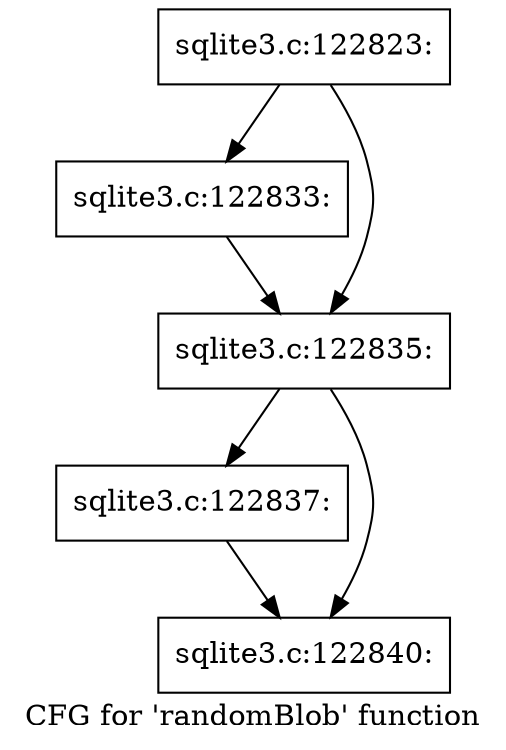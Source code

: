 digraph "CFG for 'randomBlob' function" {
	label="CFG for 'randomBlob' function";

	Node0x55c0f87e2050 [shape=record,label="{sqlite3.c:122823:}"];
	Node0x55c0f87e2050 -> Node0x55c0f87e4e40;
	Node0x55c0f87e2050 -> Node0x55c0f87e4e90;
	Node0x55c0f87e4e40 [shape=record,label="{sqlite3.c:122833:}"];
	Node0x55c0f87e4e40 -> Node0x55c0f87e4e90;
	Node0x55c0f87e4e90 [shape=record,label="{sqlite3.c:122835:}"];
	Node0x55c0f87e4e90 -> Node0x55c0f87e5770;
	Node0x55c0f87e4e90 -> Node0x55c0f87e57c0;
	Node0x55c0f87e5770 [shape=record,label="{sqlite3.c:122837:}"];
	Node0x55c0f87e5770 -> Node0x55c0f87e57c0;
	Node0x55c0f87e57c0 [shape=record,label="{sqlite3.c:122840:}"];
}
